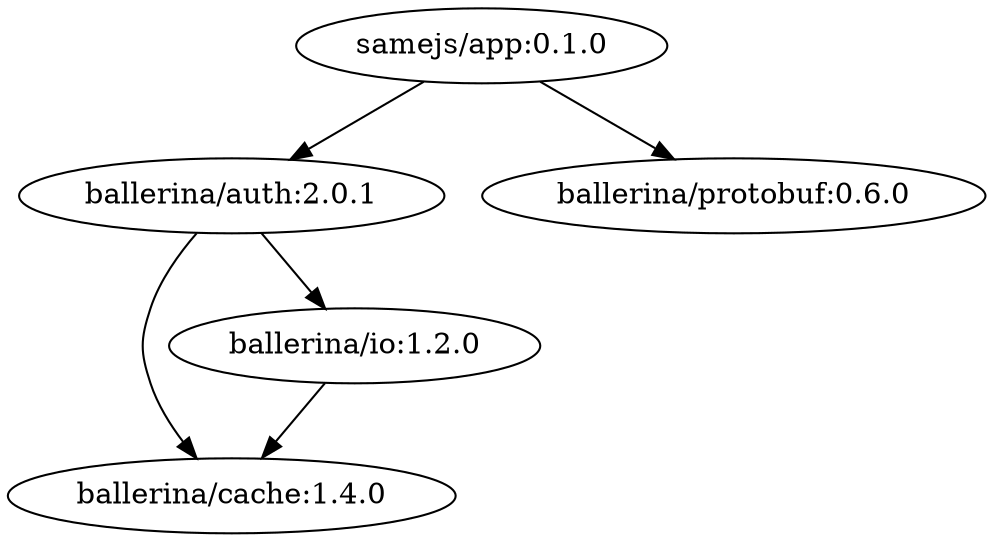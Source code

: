 digraph "example1" {
    "ballerina/auth:2.0.1" -> "ballerina/cache:1.4.0"
    "ballerina/auth:2.0.1" -> "ballerina/io:1.2.0"
    "ballerina/io:1.2.0" -> "ballerina/cache:1.4.0"
    "samejs/app:0.1.0" -> "ballerina/auth:2.0.1"
    "samejs/app:0.1.0" -> "ballerina/protobuf:0.6.0"
}
